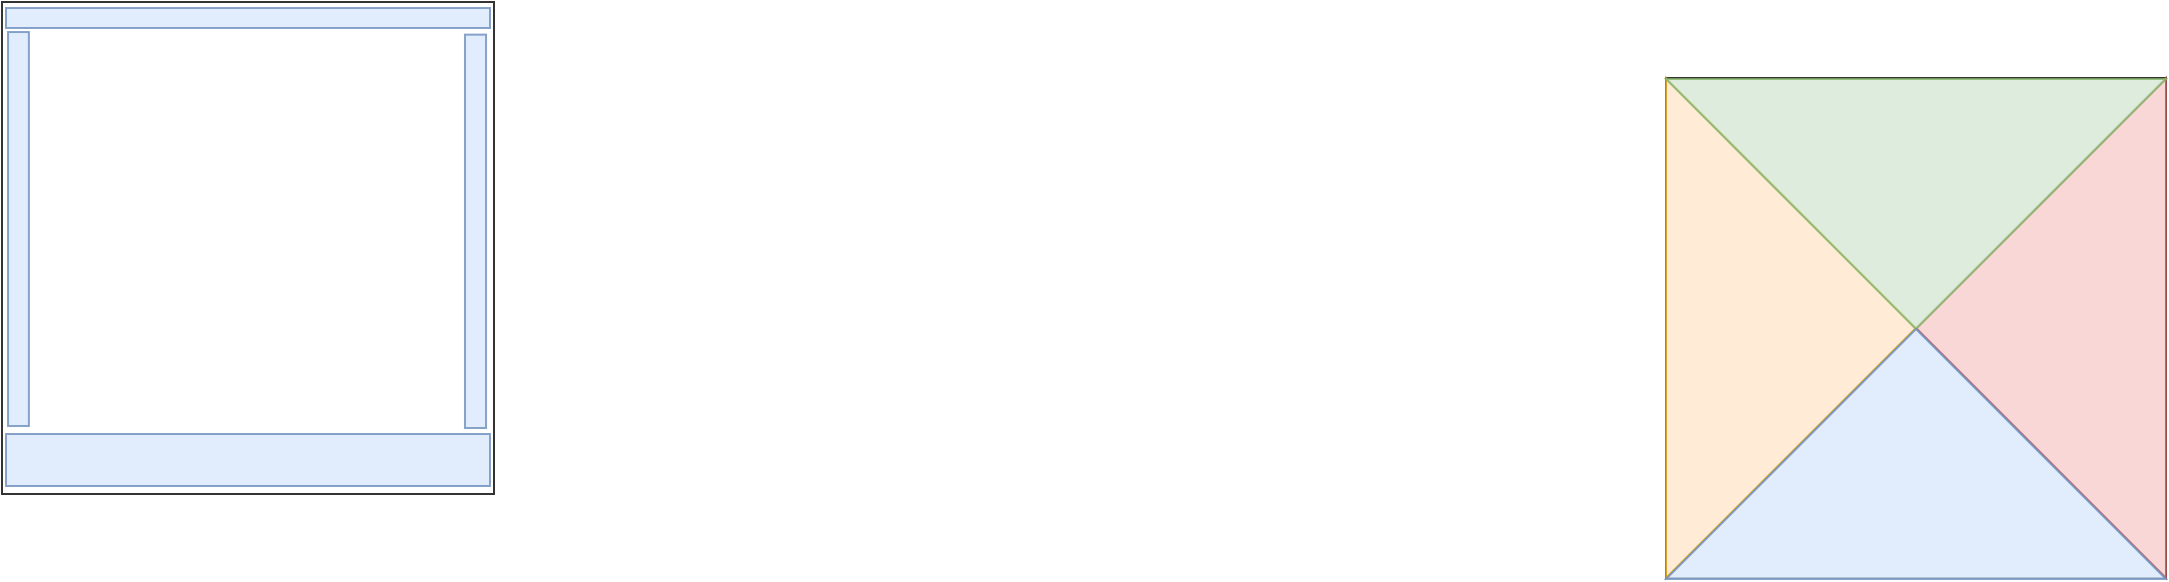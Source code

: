<mxfile>
    <diagram id="gsFJpHaISrx10fsA74BB" name="Page-1">
        <mxGraphModel dx="816" dy="549" grid="0" gridSize="10" guides="1" tooltips="1" connect="1" arrows="1" fold="1" page="1" pageScale="1" pageWidth="1920" pageHeight="1200" math="0" shadow="0">
            <root>
                <mxCell id="0"/>
                <mxCell id="1" parent="0"/>
                <mxCell id="14" value="" style="whiteSpace=wrap;html=1;aspect=fixed;fontSize=22;opacity=80;" parent="1" vertex="1">
                    <mxGeometry x="229" y="162" width="246" height="246" as="geometry"/>
                </mxCell>
                <mxCell id="15" value="" style="rounded=0;whiteSpace=wrap;html=1;fontSize=14;opacity=80;fillColor=#dae8fc;strokeColor=#6c8ebf;" parent="1" vertex="1">
                    <mxGeometry x="231" y="165" width="242" height="10" as="geometry"/>
                </mxCell>
                <mxCell id="16" value="" style="rounded=0;whiteSpace=wrap;html=1;fontSize=14;opacity=80;fillColor=#dae8fc;strokeColor=#6c8ebf;" parent="1" vertex="1">
                    <mxGeometry x="231" y="378" width="242" height="26" as="geometry"/>
                </mxCell>
                <mxCell id="17" value="" style="rounded=0;whiteSpace=wrap;html=1;fontSize=14;opacity=80;fillColor=#dae8fc;strokeColor=#6c8ebf;rotation=90;" parent="1" vertex="1">
                    <mxGeometry x="138.73" y="270.29" width="197" height="10.44" as="geometry"/>
                </mxCell>
                <mxCell id="18" value="" style="rounded=0;whiteSpace=wrap;html=1;fontSize=14;opacity=80;fillColor=#dae8fc;strokeColor=#6c8ebf;rotation=90;" parent="1" vertex="1">
                    <mxGeometry x="367.41" y="271.39" width="196.69" height="10.54" as="geometry"/>
                </mxCell>
                <mxCell id="19" value="" style="whiteSpace=wrap;html=1;aspect=fixed;fontSize=22;opacity=80;" parent="1" vertex="1">
                    <mxGeometry x="1061" y="200" width="250" height="250" as="geometry"/>
                </mxCell>
                <mxCell id="24" value="" style="triangle;whiteSpace=wrap;html=1;fontSize=14;opacity=80;fillColor=#ffe6cc;strokeColor=#d79b00;" parent="1" vertex="1">
                    <mxGeometry x="1061" y="200" width="125" height="250" as="geometry"/>
                </mxCell>
                <mxCell id="25" value="" style="triangle;whiteSpace=wrap;html=1;fontSize=14;opacity=80;rotation=-180;fillColor=#f8cecc;strokeColor=#b85450;" parent="1" vertex="1">
                    <mxGeometry x="1186" y="200" width="125" height="250" as="geometry"/>
                </mxCell>
                <mxCell id="26" value="" style="triangle;whiteSpace=wrap;html=1;fontSize=14;opacity=80;rotation=90;fillColor=#d5e8d4;strokeColor=#82b366;" parent="1" vertex="1">
                    <mxGeometry x="1123.5" y="138" width="125" height="250" as="geometry"/>
                </mxCell>
                <mxCell id="27" value="" style="triangle;whiteSpace=wrap;html=1;fontSize=14;opacity=80;rotation=-90;fillColor=#dae8fc;strokeColor=#6c8ebf;" parent="1" vertex="1">
                    <mxGeometry x="1123.5" y="263" width="125" height="250" as="geometry"/>
                </mxCell>
            </root>
        </mxGraphModel>
    </diagram>
</mxfile>